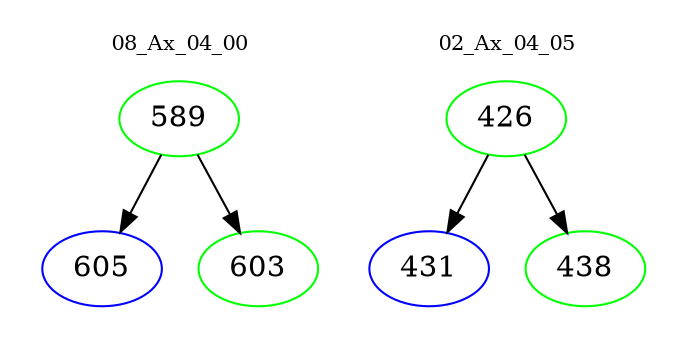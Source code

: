 digraph{
subgraph cluster_0 {
color = white
label = "08_Ax_04_00";
fontsize=10;
T0_589 [label="589", color="green"]
T0_589 -> T0_605 [color="black"]
T0_605 [label="605", color="blue"]
T0_589 -> T0_603 [color="black"]
T0_603 [label="603", color="green"]
}
subgraph cluster_1 {
color = white
label = "02_Ax_04_05";
fontsize=10;
T1_426 [label="426", color="green"]
T1_426 -> T1_431 [color="black"]
T1_431 [label="431", color="blue"]
T1_426 -> T1_438 [color="black"]
T1_438 [label="438", color="green"]
}
}
